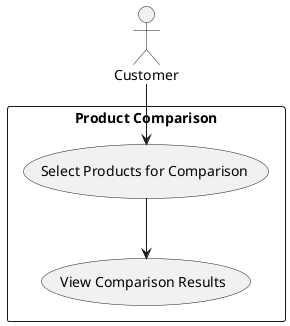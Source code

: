@startuml
actor "Customer" as Customer
rectangle "Product Comparison" {
    usecase "Select Products for Comparison" as UC_SelectProducts
    usecase "View Comparison Results" as UC_ViewComparison
}

Customer --> UC_SelectProducts
UC_SelectProducts --> UC_ViewComparison
@enduml

